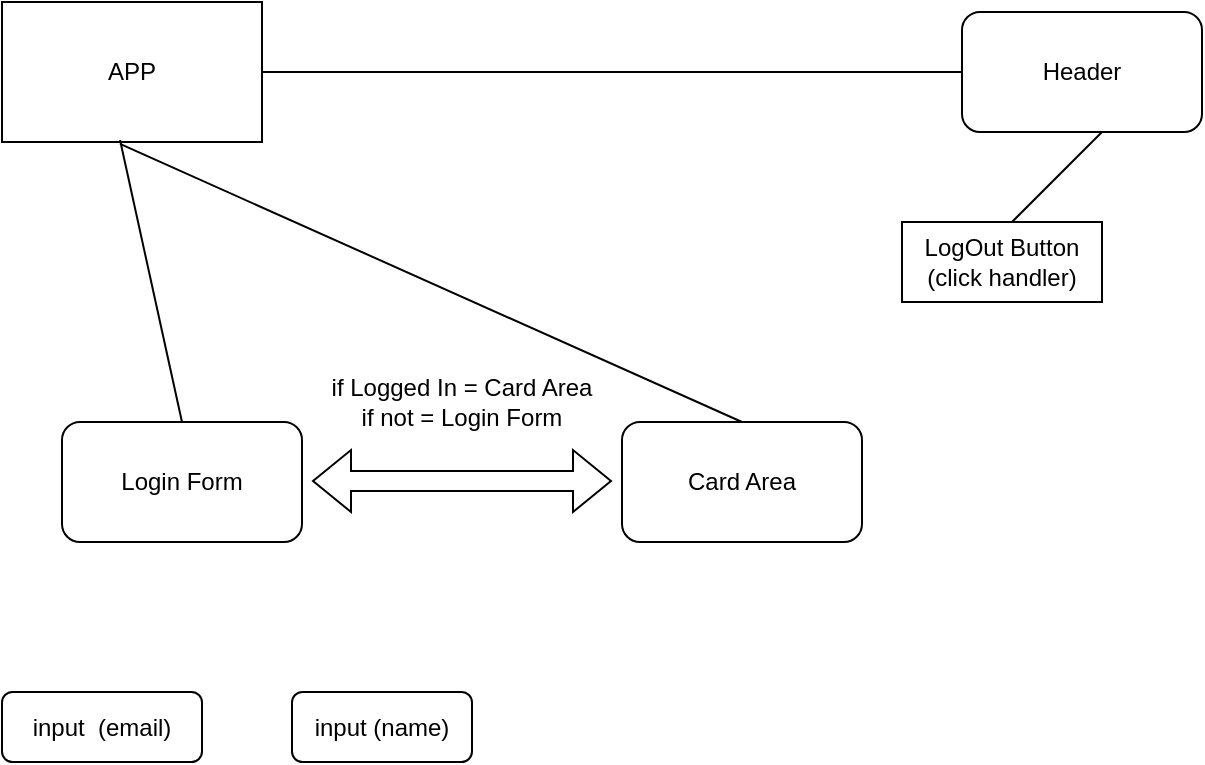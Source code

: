 <mxfile version="21.3.7" type="device">
  <diagram name="Page-1" id="MFZcJYkU7GIZg_1Gkq1R">
    <mxGraphModel dx="847" dy="629" grid="1" gridSize="10" guides="1" tooltips="1" connect="1" arrows="1" fold="1" page="1" pageScale="1" pageWidth="1100" pageHeight="850" math="0" shadow="0">
      <root>
        <mxCell id="0" />
        <mxCell id="1" parent="0" />
        <mxCell id="JwCXE5OwB9fEEJccJ2Uv-1" value="APP" style="rounded=0;whiteSpace=wrap;html=1;" vertex="1" parent="1">
          <mxGeometry x="10" y="50" width="130" height="70" as="geometry" />
        </mxCell>
        <mxCell id="JwCXE5OwB9fEEJccJ2Uv-2" value="Header" style="rounded=1;whiteSpace=wrap;html=1;" vertex="1" parent="1">
          <mxGeometry x="490" y="55" width="120" height="60" as="geometry" />
        </mxCell>
        <mxCell id="JwCXE5OwB9fEEJccJ2Uv-3" value="Login Form" style="rounded=1;whiteSpace=wrap;html=1;" vertex="1" parent="1">
          <mxGeometry x="40" y="260" width="120" height="60" as="geometry" />
        </mxCell>
        <mxCell id="JwCXE5OwB9fEEJccJ2Uv-4" value="Card Area" style="rounded=1;whiteSpace=wrap;html=1;" vertex="1" parent="1">
          <mxGeometry x="320" y="260" width="120" height="60" as="geometry" />
        </mxCell>
        <mxCell id="JwCXE5OwB9fEEJccJ2Uv-5" value="" style="endArrow=none;html=1;rounded=0;exitX=0.5;exitY=0;exitDx=0;exitDy=0;entryX=0.454;entryY=0.986;entryDx=0;entryDy=0;entryPerimeter=0;" edge="1" parent="1" source="JwCXE5OwB9fEEJccJ2Uv-3" target="JwCXE5OwB9fEEJccJ2Uv-1">
          <mxGeometry width="50" height="50" relative="1" as="geometry">
            <mxPoint x="20" y="170" as="sourcePoint" />
            <mxPoint x="110" y="140" as="targetPoint" />
            <Array as="points" />
          </mxGeometry>
        </mxCell>
        <mxCell id="JwCXE5OwB9fEEJccJ2Uv-6" value="" style="endArrow=none;html=1;rounded=0;entryX=0.5;entryY=0;entryDx=0;entryDy=0;exitX=0.454;exitY=1.014;exitDx=0;exitDy=0;exitPerimeter=0;" edge="1" parent="1" source="JwCXE5OwB9fEEJccJ2Uv-1" target="JwCXE5OwB9fEEJccJ2Uv-4">
          <mxGeometry width="50" height="50" relative="1" as="geometry">
            <mxPoint x="160" y="190" as="sourcePoint" />
            <mxPoint x="210" y="140" as="targetPoint" />
          </mxGeometry>
        </mxCell>
        <mxCell id="JwCXE5OwB9fEEJccJ2Uv-7" value="" style="endArrow=none;html=1;rounded=0;" edge="1" parent="1" source="JwCXE5OwB9fEEJccJ2Uv-1" target="JwCXE5OwB9fEEJccJ2Uv-2">
          <mxGeometry width="50" height="50" relative="1" as="geometry">
            <mxPoint x="250" y="180" as="sourcePoint" />
            <mxPoint x="300" y="130" as="targetPoint" />
          </mxGeometry>
        </mxCell>
        <mxCell id="JwCXE5OwB9fEEJccJ2Uv-8" value="" style="shape=flexArrow;endArrow=classic;startArrow=classic;html=1;rounded=0;" edge="1" parent="1">
          <mxGeometry width="100" height="100" relative="1" as="geometry">
            <mxPoint x="165" y="289.5" as="sourcePoint" />
            <mxPoint x="315" y="289.5" as="targetPoint" />
          </mxGeometry>
        </mxCell>
        <mxCell id="JwCXE5OwB9fEEJccJ2Uv-9" value="if Logged In = Card Area&lt;br&gt;if not = Login Form" style="text;html=1;strokeColor=none;fillColor=none;align=center;verticalAlign=middle;whiteSpace=wrap;rounded=0;" vertex="1" parent="1">
          <mxGeometry x="155" y="220" width="170" height="60" as="geometry" />
        </mxCell>
        <mxCell id="JwCXE5OwB9fEEJccJ2Uv-13" value="" style="endArrow=none;html=1;rounded=0;" edge="1" parent="1">
          <mxGeometry width="50" height="50" relative="1" as="geometry">
            <mxPoint x="510" y="165" as="sourcePoint" />
            <mxPoint x="560" y="115" as="targetPoint" />
          </mxGeometry>
        </mxCell>
        <mxCell id="JwCXE5OwB9fEEJccJ2Uv-14" value="input&amp;nbsp; (email)" style="rounded=1;whiteSpace=wrap;html=1;" vertex="1" parent="1">
          <mxGeometry x="10" y="395" width="100" height="35" as="geometry" />
        </mxCell>
        <mxCell id="JwCXE5OwB9fEEJccJ2Uv-15" value="input (name)" style="rounded=1;whiteSpace=wrap;html=1;" vertex="1" parent="1">
          <mxGeometry x="155" y="395" width="90" height="35" as="geometry" />
        </mxCell>
        <mxCell id="JwCXE5OwB9fEEJccJ2Uv-17" value="LogOut Button (click handler)" style="rounded=1;whiteSpace=wrap;html=1;arcSize=0;" vertex="1" parent="1">
          <mxGeometry x="460" y="160" width="100" height="40" as="geometry" />
        </mxCell>
      </root>
    </mxGraphModel>
  </diagram>
</mxfile>
